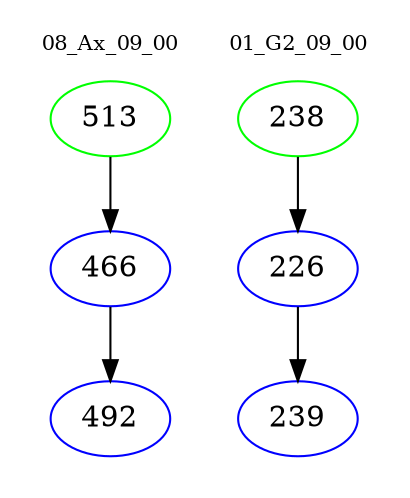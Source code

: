 digraph{
subgraph cluster_0 {
color = white
label = "08_Ax_09_00";
fontsize=10;
T0_513 [label="513", color="green"]
T0_513 -> T0_466 [color="black"]
T0_466 [label="466", color="blue"]
T0_466 -> T0_492 [color="black"]
T0_492 [label="492", color="blue"]
}
subgraph cluster_1 {
color = white
label = "01_G2_09_00";
fontsize=10;
T1_238 [label="238", color="green"]
T1_238 -> T1_226 [color="black"]
T1_226 [label="226", color="blue"]
T1_226 -> T1_239 [color="black"]
T1_239 [label="239", color="blue"]
}
}
